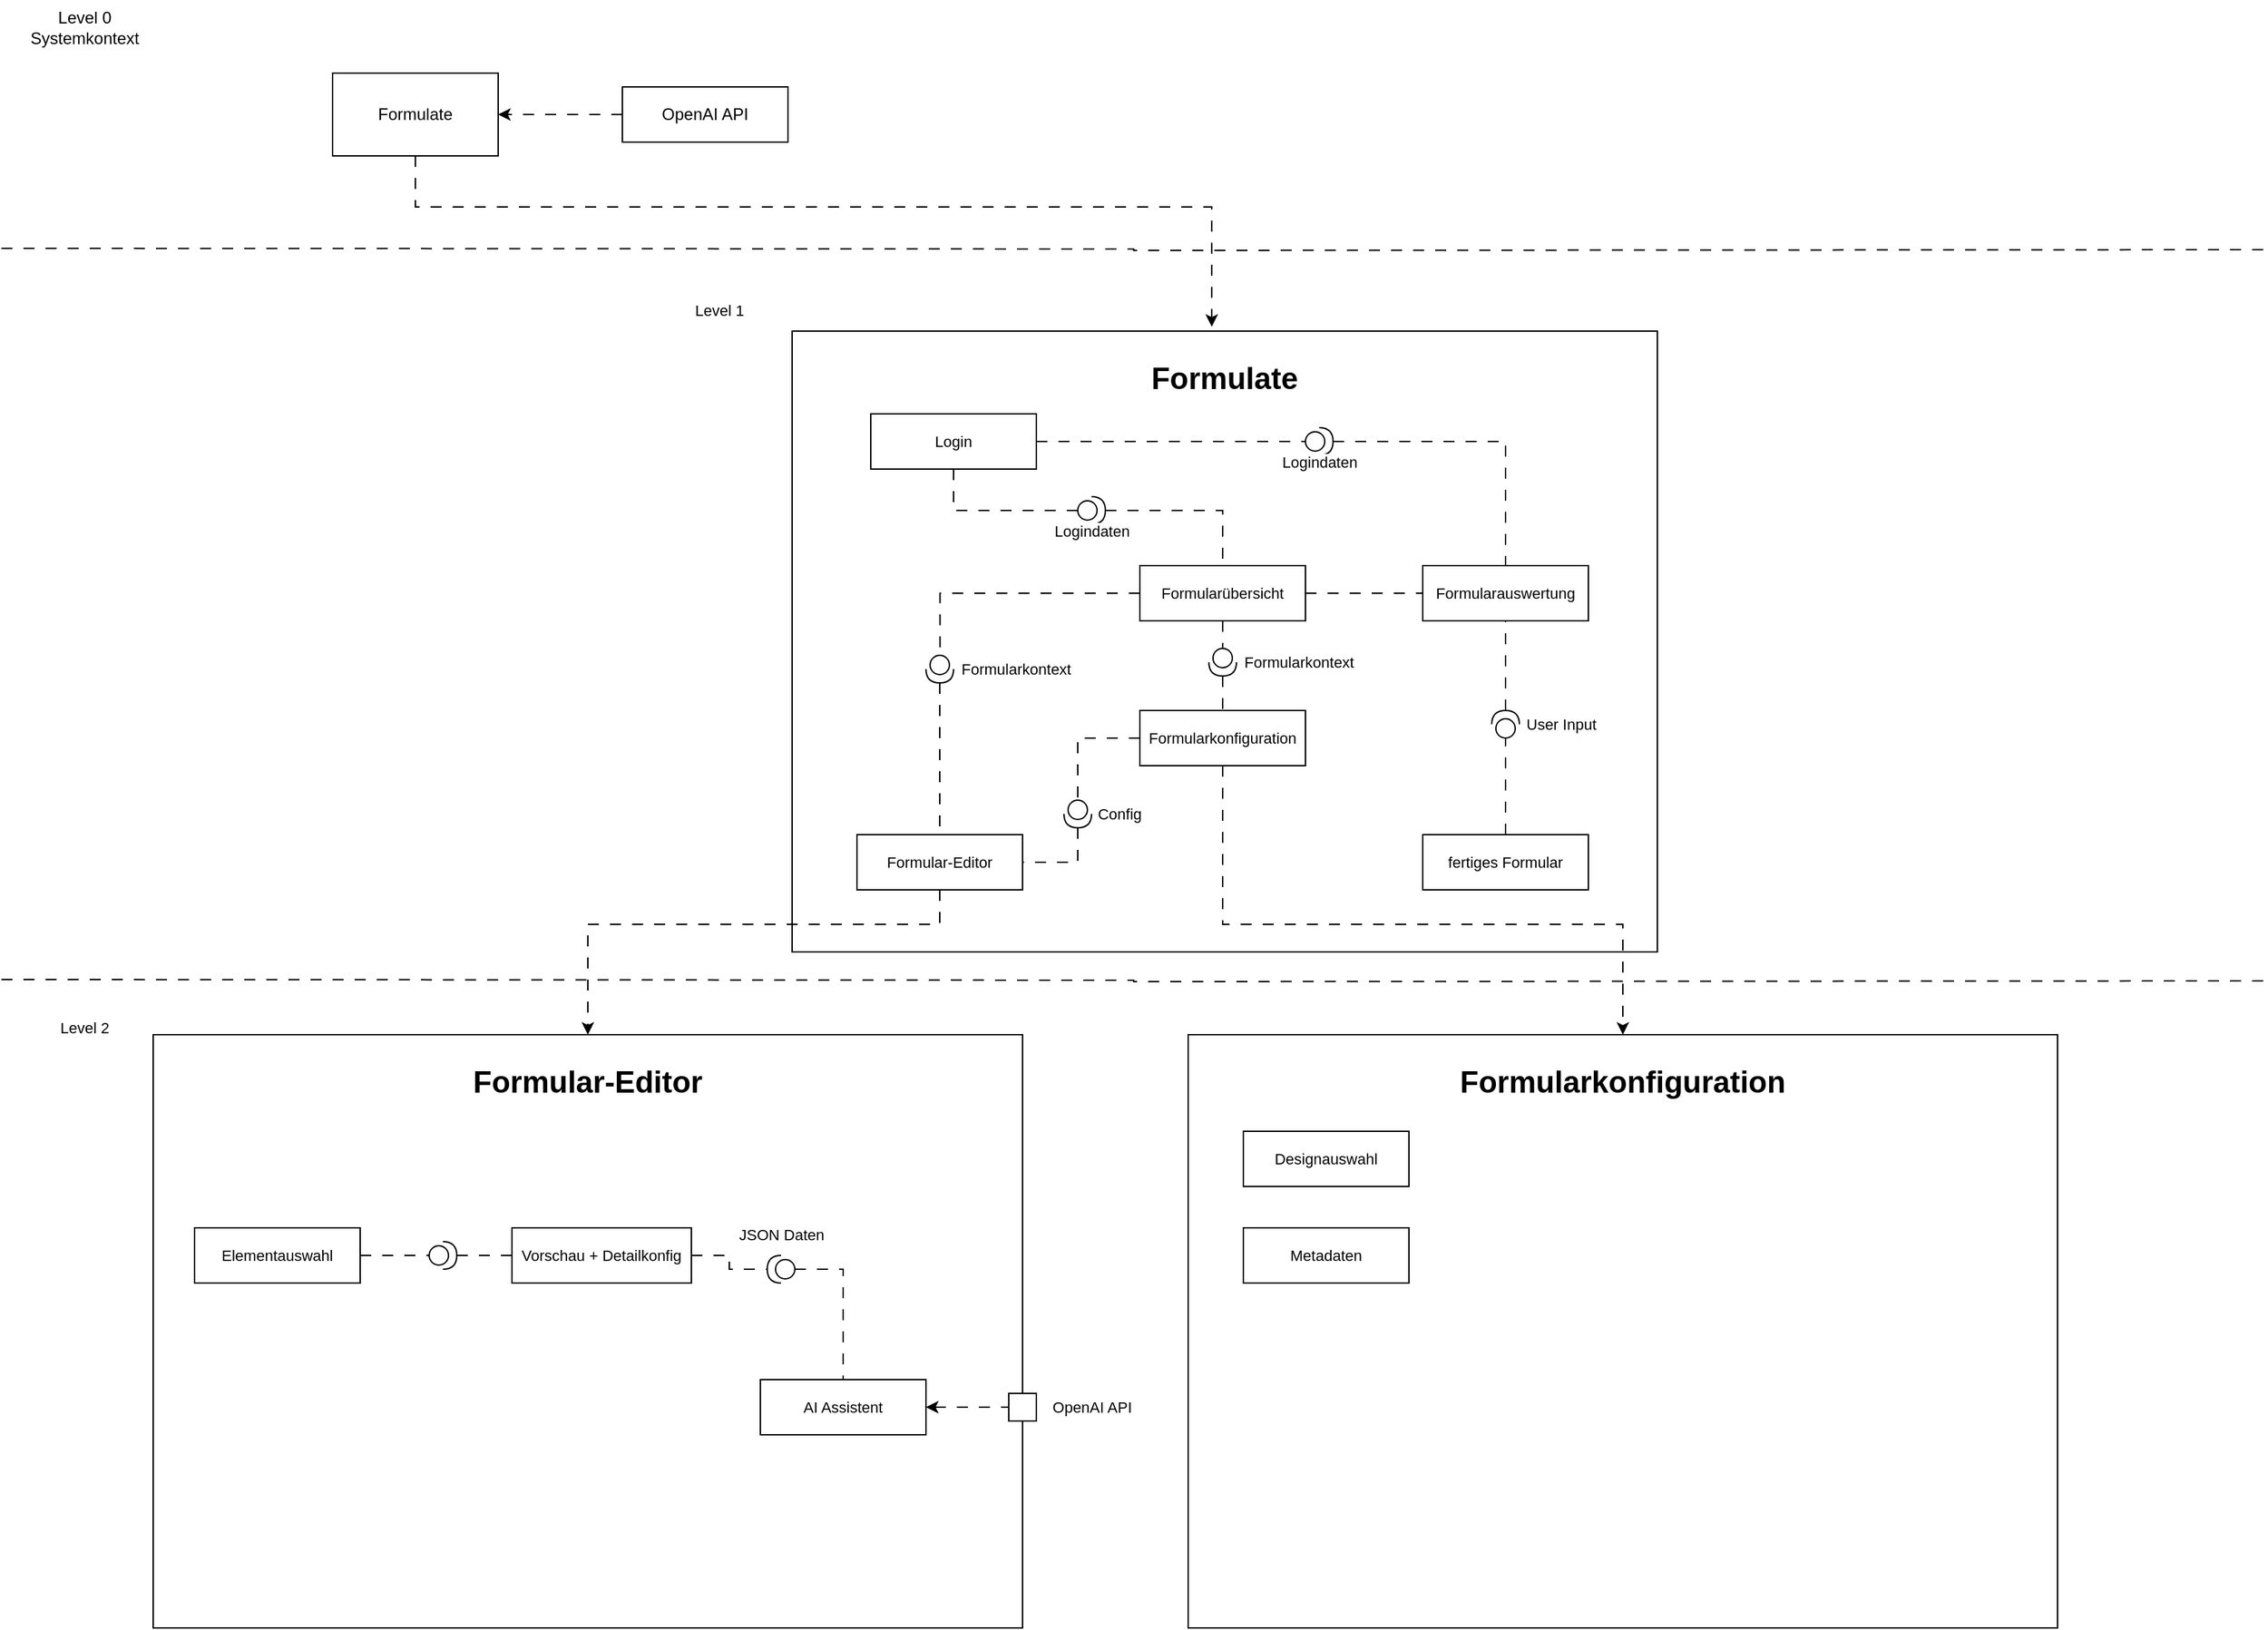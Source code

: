<mxfile version="24.2.8" type="github">
  <diagram name="Page-1" id="CKJzpjJyPldVjUYpE_Xz">
    <mxGraphModel dx="2308" dy="1314" grid="1" gridSize="10" guides="1" tooltips="1" connect="1" arrows="1" fold="1" page="1" pageScale="1" pageWidth="850" pageHeight="1100" math="0" shadow="0">
      <root>
        <mxCell id="0" />
        <mxCell id="1" parent="0" />
        <mxCell id="j52BpGH95RgWpPI0BqXs-1" value="Level 0&lt;div&gt;Systemkontext&lt;/div&gt;" style="text;html=1;align=center;verticalAlign=middle;resizable=0;points=[];autosize=1;strokeColor=none;fillColor=none;" vertex="1" parent="1">
          <mxGeometry x="10" y="10" width="100" height="40" as="geometry" />
        </mxCell>
        <mxCell id="j52BpGH95RgWpPI0BqXs-2" value="Formulate" style="rounded=0;whiteSpace=wrap;html=1;" vertex="1" parent="1">
          <mxGeometry x="240" y="63" width="120" height="60" as="geometry" />
        </mxCell>
        <mxCell id="j52BpGH95RgWpPI0BqXs-4" value="" style="edgeStyle=orthogonalEdgeStyle;rounded=0;orthogonalLoop=1;jettySize=auto;html=1;dashed=1;dashPattern=8 8;" edge="1" parent="1" source="j52BpGH95RgWpPI0BqXs-3" target="j52BpGH95RgWpPI0BqXs-2">
          <mxGeometry relative="1" as="geometry" />
        </mxCell>
        <mxCell id="j52BpGH95RgWpPI0BqXs-3" value="OpenAI API" style="rounded=0;whiteSpace=wrap;html=1;" vertex="1" parent="1">
          <mxGeometry x="450" y="73" width="120" height="40" as="geometry" />
        </mxCell>
        <mxCell id="j52BpGH95RgWpPI0BqXs-5" value="Level 1" style="text;html=1;align=center;verticalAlign=middle;resizable=0;points=[];autosize=1;strokeColor=none;fillColor=none;fontFamily=Helvetica;fontSize=11;fontColor=default;labelBackgroundColor=default;" vertex="1" parent="1">
          <mxGeometry x="490" y="220" width="60" height="30" as="geometry" />
        </mxCell>
        <mxCell id="j52BpGH95RgWpPI0BqXs-7" value="&lt;h1 style=&quot;&quot;&gt;Formulate&lt;/h1&gt;" style="rounded=0;whiteSpace=wrap;html=1;fontFamily=Helvetica;fontSize=11;fontColor=default;labelBackgroundColor=default;align=center;textShadow=0;fillStyle=auto;verticalAlign=top;horizontal=1;" vertex="1" parent="1">
          <mxGeometry x="573" y="250" width="627" height="450" as="geometry" />
        </mxCell>
        <mxCell id="j52BpGH95RgWpPI0BqXs-118" style="edgeStyle=orthogonalEdgeStyle;rounded=0;orthogonalLoop=1;jettySize=auto;html=1;exitX=1;exitY=0.5;exitDx=0;exitDy=0;entryX=0;entryY=0.5;entryDx=0;entryDy=0;dashed=1;dashPattern=8 8;strokeColor=default;align=center;verticalAlign=middle;fontFamily=Helvetica;fontSize=11;fontColor=default;labelBackgroundColor=default;endArrow=none;endFill=0;" edge="1" parent="1" source="j52BpGH95RgWpPI0BqXs-8" target="j52BpGH95RgWpPI0BqXs-49">
          <mxGeometry relative="1" as="geometry" />
        </mxCell>
        <mxCell id="j52BpGH95RgWpPI0BqXs-8" value="Formularübersicht" style="rounded=0;whiteSpace=wrap;html=1;fontFamily=Helvetica;fontSize=11;fontColor=default;labelBackgroundColor=default;" vertex="1" parent="1">
          <mxGeometry x="825" y="420" width="120" height="40" as="geometry" />
        </mxCell>
        <mxCell id="j52BpGH95RgWpPI0BqXs-85" value="" style="edgeStyle=orthogonalEdgeStyle;rounded=0;orthogonalLoop=1;jettySize=auto;html=1;dashed=1;dashPattern=8 8;strokeColor=default;align=center;verticalAlign=middle;fontFamily=Helvetica;fontSize=11;fontColor=default;labelBackgroundColor=default;endArrow=none;endFill=0;" edge="1" parent="1" source="j52BpGH95RgWpPI0BqXs-9" target="j52BpGH95RgWpPI0BqXs-19">
          <mxGeometry relative="1" as="geometry" />
        </mxCell>
        <mxCell id="j52BpGH95RgWpPI0BqXs-119" style="edgeStyle=orthogonalEdgeStyle;rounded=0;orthogonalLoop=1;jettySize=auto;html=1;exitX=0.5;exitY=1;exitDx=0;exitDy=0;dashed=1;dashPattern=8 8;strokeColor=default;align=center;verticalAlign=middle;fontFamily=Helvetica;fontSize=11;fontColor=default;labelBackgroundColor=default;endArrow=classic;endFill=1;entryX=0.5;entryY=0;entryDx=0;entryDy=0;" edge="1" parent="1" source="j52BpGH95RgWpPI0BqXs-9" target="j52BpGH95RgWpPI0BqXs-120">
          <mxGeometry relative="1" as="geometry">
            <mxPoint x="1110" y="780" as="targetPoint" />
            <Array as="points">
              <mxPoint x="885" y="680" />
              <mxPoint x="1175" y="680" />
            </Array>
          </mxGeometry>
        </mxCell>
        <mxCell id="j52BpGH95RgWpPI0BqXs-9" value="Formularkonfiguration" style="rounded=0;whiteSpace=wrap;html=1;fontFamily=Helvetica;fontSize=11;fontColor=default;labelBackgroundColor=default;" vertex="1" parent="1">
          <mxGeometry x="825" y="525" width="120" height="40" as="geometry" />
        </mxCell>
        <mxCell id="j52BpGH95RgWpPI0BqXs-42" style="edgeStyle=orthogonalEdgeStyle;rounded=0;orthogonalLoop=1;jettySize=auto;html=1;exitX=0.5;exitY=1;exitDx=0;exitDy=0;entryX=0.5;entryY=0;entryDx=0;entryDy=0;dashed=1;dashPattern=8 8;strokeColor=default;align=center;verticalAlign=middle;fontFamily=Helvetica;fontSize=11;fontColor=default;labelBackgroundColor=default;endArrow=classic;endFill=1;" edge="1" parent="1" source="j52BpGH95RgWpPI0BqXs-10" target="j52BpGH95RgWpPI0BqXs-14">
          <mxGeometry relative="1" as="geometry">
            <Array as="points">
              <mxPoint x="680" y="680" />
              <mxPoint x="425" y="680" />
            </Array>
          </mxGeometry>
        </mxCell>
        <mxCell id="j52BpGH95RgWpPI0BqXs-10" value="Formular-Editor" style="rounded=0;whiteSpace=wrap;html=1;fontFamily=Helvetica;fontSize=11;fontColor=default;labelBackgroundColor=default;" vertex="1" parent="1">
          <mxGeometry x="620" y="615" width="120" height="40" as="geometry" />
        </mxCell>
        <mxCell id="j52BpGH95RgWpPI0BqXs-11" style="edgeStyle=orthogonalEdgeStyle;rounded=0;orthogonalLoop=1;jettySize=auto;html=1;exitX=0.5;exitY=1;exitDx=0;exitDy=0;entryX=0.485;entryY=-0.007;entryDx=0;entryDy=0;entryPerimeter=0;dashed=1;dashPattern=8 8;strokeColor=default;align=center;verticalAlign=middle;fontFamily=Helvetica;fontSize=11;fontColor=default;labelBackgroundColor=default;endArrow=classic;" edge="1" parent="1" source="j52BpGH95RgWpPI0BqXs-2" target="j52BpGH95RgWpPI0BqXs-7">
          <mxGeometry relative="1" as="geometry">
            <Array as="points">
              <mxPoint x="300" y="160" />
              <mxPoint x="877" y="160" />
            </Array>
          </mxGeometry>
        </mxCell>
        <mxCell id="j52BpGH95RgWpPI0BqXs-12" value="" style="endArrow=none;dashed=1;html=1;rounded=0;dashPattern=8 8;strokeColor=default;align=center;verticalAlign=middle;fontFamily=Helvetica;fontSize=11;fontColor=default;labelBackgroundColor=default;edgeStyle=orthogonalEdgeStyle;" edge="1" parent="1">
          <mxGeometry width="50" height="50" relative="1" as="geometry">
            <mxPoint y="720" as="sourcePoint" />
            <mxPoint x="1640" y="721" as="targetPoint" />
          </mxGeometry>
        </mxCell>
        <mxCell id="j52BpGH95RgWpPI0BqXs-13" value="Level 2" style="text;html=1;align=center;verticalAlign=middle;resizable=0;points=[];autosize=1;strokeColor=none;fillColor=none;fontFamily=Helvetica;fontSize=11;fontColor=default;labelBackgroundColor=default;" vertex="1" parent="1">
          <mxGeometry x="30" y="740" width="60" height="30" as="geometry" />
        </mxCell>
        <mxCell id="j52BpGH95RgWpPI0BqXs-14" value="&lt;h1 style=&quot;&quot;&gt;Formular-Editor&lt;/h1&gt;" style="rounded=0;whiteSpace=wrap;html=1;fontFamily=Helvetica;fontSize=11;fontColor=default;labelBackgroundColor=default;align=center;textShadow=0;fillStyle=auto;verticalAlign=top;horizontal=1;" vertex="1" parent="1">
          <mxGeometry x="110" y="760" width="630" height="430" as="geometry" />
        </mxCell>
        <mxCell id="j52BpGH95RgWpPI0BqXs-24" value="" style="edgeStyle=orthogonalEdgeStyle;rounded=0;orthogonalLoop=1;jettySize=auto;html=1;dashed=1;dashPattern=8 8;strokeColor=default;align=center;verticalAlign=middle;fontFamily=Helvetica;fontSize=11;fontColor=default;labelBackgroundColor=default;endArrow=none;endFill=0;startArrow=classic;startFill=1;" edge="1" parent="1" source="j52BpGH95RgWpPI0BqXs-18" target="j52BpGH95RgWpPI0BqXs-23">
          <mxGeometry relative="1" as="geometry">
            <Array as="points">
              <mxPoint x="670" y="1040" />
              <mxPoint x="670" y="1040" />
            </Array>
          </mxGeometry>
        </mxCell>
        <mxCell id="j52BpGH95RgWpPI0BqXs-18" value="AI Assistent" style="rounded=0;whiteSpace=wrap;html=1;fontFamily=Helvetica;fontSize=11;fontColor=default;labelBackgroundColor=default;" vertex="1" parent="1">
          <mxGeometry x="550" y="1010" width="120" height="40" as="geometry" />
        </mxCell>
        <mxCell id="j52BpGH95RgWpPI0BqXs-27" value="Vorschau + Detailkonfig" style="rounded=0;whiteSpace=wrap;html=1;fontFamily=Helvetica;fontSize=11;fontColor=default;labelBackgroundColor=default;" vertex="1" parent="1">
          <mxGeometry x="370" y="900" width="130" height="40" as="geometry" />
        </mxCell>
        <mxCell id="j52BpGH95RgWpPI0BqXs-31" value="" style="edgeStyle=orthogonalEdgeStyle;rounded=0;orthogonalLoop=1;jettySize=auto;html=1;dashed=1;dashPattern=8 8;strokeColor=default;align=center;verticalAlign=middle;fontFamily=Helvetica;fontSize=11;fontColor=default;labelBackgroundColor=default;endArrow=none;endFill=0;" edge="1" parent="1" source="j52BpGH95RgWpPI0BqXs-28" target="j52BpGH95RgWpPI0BqXs-29">
          <mxGeometry relative="1" as="geometry" />
        </mxCell>
        <mxCell id="j52BpGH95RgWpPI0BqXs-28" value="Elementauswahl" style="rounded=0;whiteSpace=wrap;html=1;fontFamily=Helvetica;fontSize=11;fontColor=default;labelBackgroundColor=default;" vertex="1" parent="1">
          <mxGeometry x="140" y="900" width="120" height="40" as="geometry" />
        </mxCell>
        <mxCell id="j52BpGH95RgWpPI0BqXs-30" value="" style="edgeStyle=orthogonalEdgeStyle;rounded=0;orthogonalLoop=1;jettySize=auto;html=1;dashed=1;dashPattern=8 8;strokeColor=default;align=center;verticalAlign=middle;fontFamily=Helvetica;fontSize=11;fontColor=default;labelBackgroundColor=default;endArrow=none;endFill=0;" edge="1" parent="1" source="j52BpGH95RgWpPI0BqXs-29" target="j52BpGH95RgWpPI0BqXs-27">
          <mxGeometry relative="1" as="geometry" />
        </mxCell>
        <mxCell id="j52BpGH95RgWpPI0BqXs-29" value="" style="shape=providedRequiredInterface;html=1;verticalLabelPosition=bottom;sketch=0;fontFamily=Helvetica;fontSize=11;fontColor=default;labelBackgroundColor=default;" vertex="1" parent="1">
          <mxGeometry x="310" y="910" width="20" height="20" as="geometry" />
        </mxCell>
        <mxCell id="j52BpGH95RgWpPI0BqXs-34" style="edgeStyle=orthogonalEdgeStyle;rounded=0;orthogonalLoop=1;jettySize=auto;html=1;exitX=0;exitY=0.5;exitDx=0;exitDy=0;exitPerimeter=0;entryX=0.5;entryY=0;entryDx=0;entryDy=0;dashed=1;dashPattern=8 8;strokeColor=default;align=center;verticalAlign=middle;fontFamily=Helvetica;fontSize=11;fontColor=default;labelBackgroundColor=default;endArrow=none;endFill=0;" edge="1" parent="1" source="j52BpGH95RgWpPI0BqXs-33" target="j52BpGH95RgWpPI0BqXs-18">
          <mxGeometry relative="1" as="geometry" />
        </mxCell>
        <mxCell id="j52BpGH95RgWpPI0BqXs-33" value="" style="shape=providedRequiredInterface;html=1;verticalLabelPosition=bottom;sketch=0;fontFamily=Helvetica;fontSize=11;fontColor=default;labelBackgroundColor=default;rotation=-180;" vertex="1" parent="1">
          <mxGeometry x="555" y="920" width="20" height="20" as="geometry" />
        </mxCell>
        <mxCell id="j52BpGH95RgWpPI0BqXs-35" style="edgeStyle=orthogonalEdgeStyle;rounded=0;orthogonalLoop=1;jettySize=auto;html=1;exitX=1;exitY=0.5;exitDx=0;exitDy=0;entryX=1;entryY=0.5;entryDx=0;entryDy=0;entryPerimeter=0;dashed=1;dashPattern=8 8;strokeColor=default;align=center;verticalAlign=middle;fontFamily=Helvetica;fontSize=11;fontColor=default;labelBackgroundColor=default;endArrow=none;endFill=0;" edge="1" parent="1" source="j52BpGH95RgWpPI0BqXs-27" target="j52BpGH95RgWpPI0BqXs-33">
          <mxGeometry relative="1" as="geometry" />
        </mxCell>
        <mxCell id="j52BpGH95RgWpPI0BqXs-36" value="" style="group" vertex="1" connectable="0" parent="1">
          <mxGeometry x="730" y="1015" width="100" height="30" as="geometry" />
        </mxCell>
        <mxCell id="j52BpGH95RgWpPI0BqXs-23" value="" style="whiteSpace=wrap;html=1;aspect=fixed;fontFamily=Helvetica;fontSize=11;fontColor=default;labelBackgroundColor=default;" vertex="1" parent="j52BpGH95RgWpPI0BqXs-36">
          <mxGeometry y="5" width="20" height="20" as="geometry" />
        </mxCell>
        <mxCell id="j52BpGH95RgWpPI0BqXs-25" value="OpenAI API" style="text;html=1;align=center;verticalAlign=middle;resizable=0;points=[];autosize=1;strokeColor=none;fillColor=none;fontFamily=Helvetica;fontSize=11;fontColor=default;labelBackgroundColor=default;" vertex="1" parent="j52BpGH95RgWpPI0BqXs-36">
          <mxGeometry x="20" width="80" height="30" as="geometry" />
        </mxCell>
        <mxCell id="j52BpGH95RgWpPI0BqXs-38" value="Login" style="rounded=0;whiteSpace=wrap;html=1;fontFamily=Helvetica;fontSize=11;fontColor=default;labelBackgroundColor=default;" vertex="1" parent="1">
          <mxGeometry x="630" y="310" width="120" height="40" as="geometry" />
        </mxCell>
        <mxCell id="j52BpGH95RgWpPI0BqXs-41" value="" style="group" vertex="1" connectable="0" parent="1">
          <mxGeometry x="770" y="585" width="70" height="30" as="geometry" />
        </mxCell>
        <mxCell id="j52BpGH95RgWpPI0BqXs-83" value="" style="group" vertex="1" connectable="0" parent="j52BpGH95RgWpPI0BqXs-41">
          <mxGeometry width="70" height="30" as="geometry" />
        </mxCell>
        <mxCell id="j52BpGH95RgWpPI0BqXs-17" value="Config" style="text;html=1;align=center;verticalAlign=middle;resizable=0;points=[];autosize=1;strokeColor=none;fillColor=none;fontFamily=Helvetica;fontSize=11;fontColor=default;labelBackgroundColor=default;" vertex="1" parent="j52BpGH95RgWpPI0BqXs-83">
          <mxGeometry x="10" width="60" height="30" as="geometry" />
        </mxCell>
        <mxCell id="j52BpGH95RgWpPI0BqXs-19" value="" style="shape=providedRequiredInterface;html=1;verticalLabelPosition=bottom;sketch=0;fontFamily=Helvetica;fontSize=11;fontColor=default;labelBackgroundColor=default;rotation=90;" vertex="1" parent="j52BpGH95RgWpPI0BqXs-83">
          <mxGeometry y="5" width="20" height="20" as="geometry" />
        </mxCell>
        <mxCell id="j52BpGH95RgWpPI0BqXs-51" value="" style="edgeStyle=orthogonalEdgeStyle;rounded=0;orthogonalLoop=1;jettySize=auto;html=1;dashed=1;dashPattern=8 8;strokeColor=default;align=center;verticalAlign=middle;fontFamily=Helvetica;fontSize=11;fontColor=default;labelBackgroundColor=default;endArrow=none;endFill=0;" edge="1" parent="1" source="j52BpGH95RgWpPI0BqXs-48" target="j52BpGH95RgWpPI0BqXs-50">
          <mxGeometry relative="1" as="geometry" />
        </mxCell>
        <mxCell id="j52BpGH95RgWpPI0BqXs-48" value="fertiges Formular" style="rounded=0;whiteSpace=wrap;html=1;fontFamily=Helvetica;fontSize=11;fontColor=default;labelBackgroundColor=default;" vertex="1" parent="1">
          <mxGeometry x="1030" y="615" width="120" height="40" as="geometry" />
        </mxCell>
        <mxCell id="j52BpGH95RgWpPI0BqXs-49" value="Formularauswertung" style="rounded=0;whiteSpace=wrap;html=1;fontFamily=Helvetica;fontSize=11;fontColor=default;labelBackgroundColor=default;" vertex="1" parent="1">
          <mxGeometry x="1030" y="420" width="120" height="40" as="geometry" />
        </mxCell>
        <mxCell id="j52BpGH95RgWpPI0BqXs-52" value="" style="edgeStyle=orthogonalEdgeStyle;rounded=0;orthogonalLoop=1;jettySize=auto;html=1;dashed=1;dashPattern=8 8;strokeColor=default;align=center;verticalAlign=middle;fontFamily=Helvetica;fontSize=11;fontColor=default;labelBackgroundColor=default;endArrow=none;endFill=0;" edge="1" parent="1" source="j52BpGH95RgWpPI0BqXs-50" target="j52BpGH95RgWpPI0BqXs-49">
          <mxGeometry relative="1" as="geometry" />
        </mxCell>
        <mxCell id="j52BpGH95RgWpPI0BqXs-66" style="edgeStyle=orthogonalEdgeStyle;rounded=0;orthogonalLoop=1;jettySize=auto;html=1;exitX=1;exitY=0.5;exitDx=0;exitDy=0;exitPerimeter=0;entryX=0.5;entryY=0;entryDx=0;entryDy=0;dashed=1;dashPattern=8 8;strokeColor=default;align=center;verticalAlign=middle;fontFamily=Helvetica;fontSize=11;fontColor=default;labelBackgroundColor=default;endArrow=none;endFill=0;" edge="1" parent="1" source="j52BpGH95RgWpPI0BqXs-64" target="j52BpGH95RgWpPI0BqXs-49">
          <mxGeometry relative="1" as="geometry" />
        </mxCell>
        <mxCell id="j52BpGH95RgWpPI0BqXs-65" style="edgeStyle=orthogonalEdgeStyle;rounded=0;orthogonalLoop=1;jettySize=auto;html=1;exitX=1;exitY=0.5;exitDx=0;exitDy=0;entryX=0;entryY=0.5;entryDx=0;entryDy=0;entryPerimeter=0;dashed=1;dashPattern=8 8;strokeColor=default;align=center;verticalAlign=middle;fontFamily=Helvetica;fontSize=11;fontColor=default;labelBackgroundColor=default;endArrow=none;endFill=0;" edge="1" parent="1" source="j52BpGH95RgWpPI0BqXs-38" target="j52BpGH95RgWpPI0BqXs-64">
          <mxGeometry relative="1" as="geometry" />
        </mxCell>
        <mxCell id="j52BpGH95RgWpPI0BqXs-70" value="" style="group" vertex="1" connectable="0" parent="1">
          <mxGeometry x="1080" y="520" width="85" height="30" as="geometry" />
        </mxCell>
        <mxCell id="j52BpGH95RgWpPI0BqXs-50" value="" style="shape=providedRequiredInterface;html=1;verticalLabelPosition=bottom;sketch=0;fontFamily=Helvetica;fontSize=11;fontColor=default;labelBackgroundColor=default;rotation=-90;" vertex="1" parent="j52BpGH95RgWpPI0BqXs-70">
          <mxGeometry y="5" width="20" height="20" as="geometry" />
        </mxCell>
        <mxCell id="j52BpGH95RgWpPI0BqXs-67" value="User Input" style="text;html=1;align=center;verticalAlign=middle;resizable=0;points=[];autosize=1;strokeColor=none;fillColor=none;fontFamily=Helvetica;fontSize=11;fontColor=default;labelBackgroundColor=default;" vertex="1" parent="j52BpGH95RgWpPI0BqXs-70">
          <mxGeometry x="15" width="70" height="30" as="geometry" />
        </mxCell>
        <mxCell id="j52BpGH95RgWpPI0BqXs-72" value="" style="group" vertex="1" connectable="0" parent="1">
          <mxGeometry x="915" y="320" width="80" height="40" as="geometry" />
        </mxCell>
        <mxCell id="j52BpGH95RgWpPI0BqXs-64" value="" style="shape=providedRequiredInterface;html=1;verticalLabelPosition=bottom;sketch=0;fontFamily=Helvetica;fontSize=11;fontColor=default;labelBackgroundColor=default;" vertex="1" parent="j52BpGH95RgWpPI0BqXs-72">
          <mxGeometry x="30" width="20" height="20" as="geometry" />
        </mxCell>
        <mxCell id="j52BpGH95RgWpPI0BqXs-71" value="Logindaten" style="text;html=1;align=center;verticalAlign=middle;resizable=0;points=[];autosize=1;strokeColor=none;fillColor=none;fontFamily=Helvetica;fontSize=11;fontColor=default;labelBackgroundColor=default;" vertex="1" parent="j52BpGH95RgWpPI0BqXs-72">
          <mxGeometry y="10" width="80" height="30" as="geometry" />
        </mxCell>
        <mxCell id="j52BpGH95RgWpPI0BqXs-89" style="edgeStyle=orthogonalEdgeStyle;rounded=0;orthogonalLoop=1;jettySize=auto;html=1;exitX=1;exitY=0.5;exitDx=0;exitDy=0;exitPerimeter=0;entryX=0.5;entryY=0;entryDx=0;entryDy=0;dashed=1;dashPattern=8 8;strokeColor=default;align=center;verticalAlign=middle;fontFamily=Helvetica;fontSize=11;fontColor=default;labelBackgroundColor=default;endArrow=none;endFill=0;" edge="1" parent="1" source="j52BpGH95RgWpPI0BqXs-86" target="j52BpGH95RgWpPI0BqXs-9">
          <mxGeometry relative="1" as="geometry" />
        </mxCell>
        <mxCell id="j52BpGH95RgWpPI0BqXs-88" style="edgeStyle=orthogonalEdgeStyle;rounded=0;orthogonalLoop=1;jettySize=auto;html=1;exitX=0.5;exitY=1;exitDx=0;exitDy=0;entryX=0;entryY=0.5;entryDx=0;entryDy=0;entryPerimeter=0;dashed=1;dashPattern=8 8;strokeColor=default;align=center;verticalAlign=middle;fontFamily=Helvetica;fontSize=11;fontColor=default;labelBackgroundColor=default;endArrow=none;endFill=0;" edge="1" parent="1" source="j52BpGH95RgWpPI0BqXs-8" target="j52BpGH95RgWpPI0BqXs-86">
          <mxGeometry relative="1" as="geometry" />
        </mxCell>
        <mxCell id="j52BpGH95RgWpPI0BqXs-92" value="" style="group" vertex="1" connectable="0" parent="1">
          <mxGeometry x="875" y="475" width="115" height="30" as="geometry" />
        </mxCell>
        <mxCell id="j52BpGH95RgWpPI0BqXs-86" value="" style="shape=providedRequiredInterface;html=1;verticalLabelPosition=bottom;sketch=0;fontFamily=Helvetica;fontSize=11;fontColor=default;labelBackgroundColor=default;rotation=90;" vertex="1" parent="j52BpGH95RgWpPI0BqXs-92">
          <mxGeometry y="5" width="20" height="20" as="geometry" />
        </mxCell>
        <mxCell id="j52BpGH95RgWpPI0BqXs-90" value="Formularkontext" style="text;html=1;align=center;verticalAlign=middle;resizable=0;points=[];autosize=1;strokeColor=none;fillColor=none;fontFamily=Helvetica;fontSize=11;fontColor=default;labelBackgroundColor=default;" vertex="1" parent="j52BpGH95RgWpPI0BqXs-92">
          <mxGeometry x="15" width="100" height="30" as="geometry" />
        </mxCell>
        <mxCell id="j52BpGH95RgWpPI0BqXs-94" value="" style="group" vertex="1" connectable="0" parent="1">
          <mxGeometry x="670" y="480" width="115" height="30" as="geometry" />
        </mxCell>
        <mxCell id="j52BpGH95RgWpPI0BqXs-95" value="" style="shape=providedRequiredInterface;html=1;verticalLabelPosition=bottom;sketch=0;fontFamily=Helvetica;fontSize=11;fontColor=default;labelBackgroundColor=default;rotation=90;" vertex="1" parent="j52BpGH95RgWpPI0BqXs-94">
          <mxGeometry y="5" width="20" height="20" as="geometry" />
        </mxCell>
        <mxCell id="j52BpGH95RgWpPI0BqXs-96" value="Formularkontext" style="text;html=1;align=center;verticalAlign=middle;resizable=0;points=[];autosize=1;strokeColor=none;fillColor=none;fontFamily=Helvetica;fontSize=11;fontColor=default;labelBackgroundColor=default;" vertex="1" parent="j52BpGH95RgWpPI0BqXs-94">
          <mxGeometry x="15" width="100" height="30" as="geometry" />
        </mxCell>
        <mxCell id="j52BpGH95RgWpPI0BqXs-98" style="edgeStyle=orthogonalEdgeStyle;rounded=0;orthogonalLoop=1;jettySize=auto;html=1;exitX=1;exitY=0.5;exitDx=0;exitDy=0;exitPerimeter=0;entryX=0.5;entryY=0;entryDx=0;entryDy=0;dashed=1;dashPattern=8 8;strokeColor=default;align=center;verticalAlign=middle;fontFamily=Helvetica;fontSize=11;fontColor=default;labelBackgroundColor=default;endArrow=none;endFill=0;" edge="1" parent="1" source="j52BpGH95RgWpPI0BqXs-95" target="j52BpGH95RgWpPI0BqXs-10">
          <mxGeometry relative="1" as="geometry" />
        </mxCell>
        <mxCell id="j52BpGH95RgWpPI0BqXs-105" value="" style="group" vertex="1" connectable="0" parent="1">
          <mxGeometry x="750" y="370" width="80" height="40" as="geometry" />
        </mxCell>
        <mxCell id="j52BpGH95RgWpPI0BqXs-106" value="" style="shape=providedRequiredInterface;html=1;verticalLabelPosition=bottom;sketch=0;fontFamily=Helvetica;fontSize=11;fontColor=default;labelBackgroundColor=default;" vertex="1" parent="j52BpGH95RgWpPI0BqXs-105">
          <mxGeometry x="30" width="20" height="20" as="geometry" />
        </mxCell>
        <mxCell id="j52BpGH95RgWpPI0BqXs-107" value="Logindaten" style="text;html=1;align=center;verticalAlign=middle;resizable=0;points=[];autosize=1;strokeColor=none;fillColor=none;fontFamily=Helvetica;fontSize=11;fontColor=default;labelBackgroundColor=default;" vertex="1" parent="j52BpGH95RgWpPI0BqXs-105">
          <mxGeometry y="10" width="80" height="30" as="geometry" />
        </mxCell>
        <mxCell id="j52BpGH95RgWpPI0BqXs-108" style="edgeStyle=orthogonalEdgeStyle;rounded=0;orthogonalLoop=1;jettySize=auto;html=1;exitX=0.5;exitY=1;exitDx=0;exitDy=0;entryX=0;entryY=0.5;entryDx=0;entryDy=0;entryPerimeter=0;dashed=1;dashPattern=8 8;strokeColor=default;align=center;verticalAlign=middle;fontFamily=Helvetica;fontSize=11;fontColor=default;labelBackgroundColor=default;endArrow=none;endFill=0;" edge="1" parent="1" source="j52BpGH95RgWpPI0BqXs-38" target="j52BpGH95RgWpPI0BqXs-106">
          <mxGeometry relative="1" as="geometry" />
        </mxCell>
        <mxCell id="j52BpGH95RgWpPI0BqXs-110" style="edgeStyle=orthogonalEdgeStyle;rounded=0;orthogonalLoop=1;jettySize=auto;html=1;exitX=1;exitY=0.5;exitDx=0;exitDy=0;exitPerimeter=0;entryX=0.5;entryY=0;entryDx=0;entryDy=0;dashed=1;dashPattern=8 8;strokeColor=default;align=center;verticalAlign=middle;fontFamily=Helvetica;fontSize=11;fontColor=default;labelBackgroundColor=default;endArrow=none;endFill=0;" edge="1" parent="1" source="j52BpGH95RgWpPI0BqXs-106" target="j52BpGH95RgWpPI0BqXs-8">
          <mxGeometry relative="1" as="geometry" />
        </mxCell>
        <mxCell id="j52BpGH95RgWpPI0BqXs-111" value="" style="endArrow=none;dashed=1;html=1;rounded=0;dashPattern=8 8;strokeColor=default;align=center;verticalAlign=middle;fontFamily=Helvetica;fontSize=11;fontColor=default;labelBackgroundColor=default;edgeStyle=orthogonalEdgeStyle;" edge="1" parent="1">
          <mxGeometry width="50" height="50" relative="1" as="geometry">
            <mxPoint y="190" as="sourcePoint" />
            <mxPoint x="1640" y="191" as="targetPoint" />
          </mxGeometry>
        </mxCell>
        <mxCell id="j52BpGH95RgWpPI0BqXs-112" style="edgeStyle=orthogonalEdgeStyle;rounded=0;orthogonalLoop=1;jettySize=auto;html=1;exitX=0;exitY=0.5;exitDx=0;exitDy=0;entryX=-0.048;entryY=0.22;entryDx=0;entryDy=0;entryPerimeter=0;dashed=1;dashPattern=8 8;strokeColor=default;align=center;verticalAlign=middle;fontFamily=Helvetica;fontSize=11;fontColor=default;labelBackgroundColor=default;endArrow=none;endFill=0;" edge="1" parent="1" source="j52BpGH95RgWpPI0BqXs-8" target="j52BpGH95RgWpPI0BqXs-96">
          <mxGeometry relative="1" as="geometry" />
        </mxCell>
        <mxCell id="j52BpGH95RgWpPI0BqXs-113" style="edgeStyle=orthogonalEdgeStyle;rounded=0;orthogonalLoop=1;jettySize=auto;html=1;exitX=1;exitY=0.5;exitDx=0;exitDy=0;exitPerimeter=0;entryX=1;entryY=0.5;entryDx=0;entryDy=0;dashed=1;dashPattern=8 8;strokeColor=default;align=center;verticalAlign=middle;fontFamily=Helvetica;fontSize=11;fontColor=default;labelBackgroundColor=default;endArrow=none;endFill=0;" edge="1" parent="1" source="j52BpGH95RgWpPI0BqXs-19" target="j52BpGH95RgWpPI0BqXs-10">
          <mxGeometry relative="1" as="geometry" />
        </mxCell>
        <mxCell id="j52BpGH95RgWpPI0BqXs-114" value="JSON Daten" style="text;html=1;align=center;verticalAlign=middle;resizable=0;points=[];autosize=1;strokeColor=none;fillColor=none;fontFamily=Helvetica;fontSize=11;fontColor=default;labelBackgroundColor=default;" vertex="1" parent="1">
          <mxGeometry x="520" y="890" width="90" height="30" as="geometry" />
        </mxCell>
        <mxCell id="j52BpGH95RgWpPI0BqXs-120" value="&lt;h1 style=&quot;&quot;&gt;Formularkonfiguration&lt;/h1&gt;" style="rounded=0;whiteSpace=wrap;html=1;fontFamily=Helvetica;fontSize=11;fontColor=default;labelBackgroundColor=default;align=center;textShadow=0;fillStyle=auto;verticalAlign=top;horizontal=1;" vertex="1" parent="1">
          <mxGeometry x="860" y="760" width="630" height="430" as="geometry" />
        </mxCell>
        <mxCell id="j52BpGH95RgWpPI0BqXs-121" value="Designauswahl" style="rounded=0;whiteSpace=wrap;html=1;fontFamily=Helvetica;fontSize=11;fontColor=default;labelBackgroundColor=default;" vertex="1" parent="1">
          <mxGeometry x="900" y="830" width="120" height="40" as="geometry" />
        </mxCell>
        <mxCell id="j52BpGH95RgWpPI0BqXs-122" value="Metadaten" style="rounded=0;whiteSpace=wrap;html=1;fontFamily=Helvetica;fontSize=11;fontColor=default;labelBackgroundColor=default;" vertex="1" parent="1">
          <mxGeometry x="900" y="900" width="120" height="40" as="geometry" />
        </mxCell>
      </root>
    </mxGraphModel>
  </diagram>
</mxfile>
